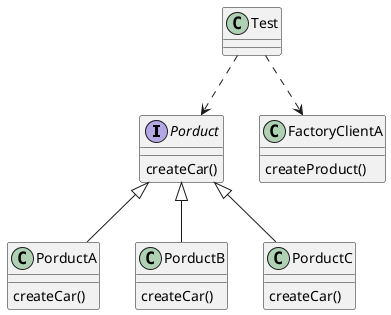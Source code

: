 @startuml
interface Porduct
class PorductA
class PorductB
class PorductC


class FactoryClientA
class Test

Porduct : createCar()
PorductA : createCar()
PorductB : createCar()
PorductC : createCar()
FactoryClientA : createProduct()

Porduct <|-- PorductA
Porduct <|-- PorductB
Porduct <|-- PorductC



Test ..> FactoryClientA
Test ..> Porduct

@enduml